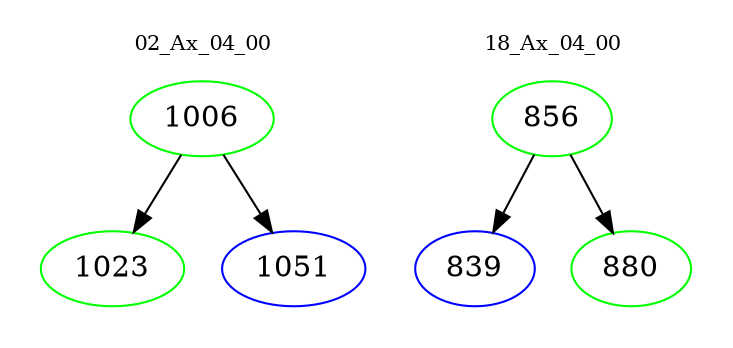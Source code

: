 digraph{
subgraph cluster_0 {
color = white
label = "02_Ax_04_00";
fontsize=10;
T0_1006 [label="1006", color="green"]
T0_1006 -> T0_1023 [color="black"]
T0_1023 [label="1023", color="green"]
T0_1006 -> T0_1051 [color="black"]
T0_1051 [label="1051", color="blue"]
}
subgraph cluster_1 {
color = white
label = "18_Ax_04_00";
fontsize=10;
T1_856 [label="856", color="green"]
T1_856 -> T1_839 [color="black"]
T1_839 [label="839", color="blue"]
T1_856 -> T1_880 [color="black"]
T1_880 [label="880", color="green"]
}
}
